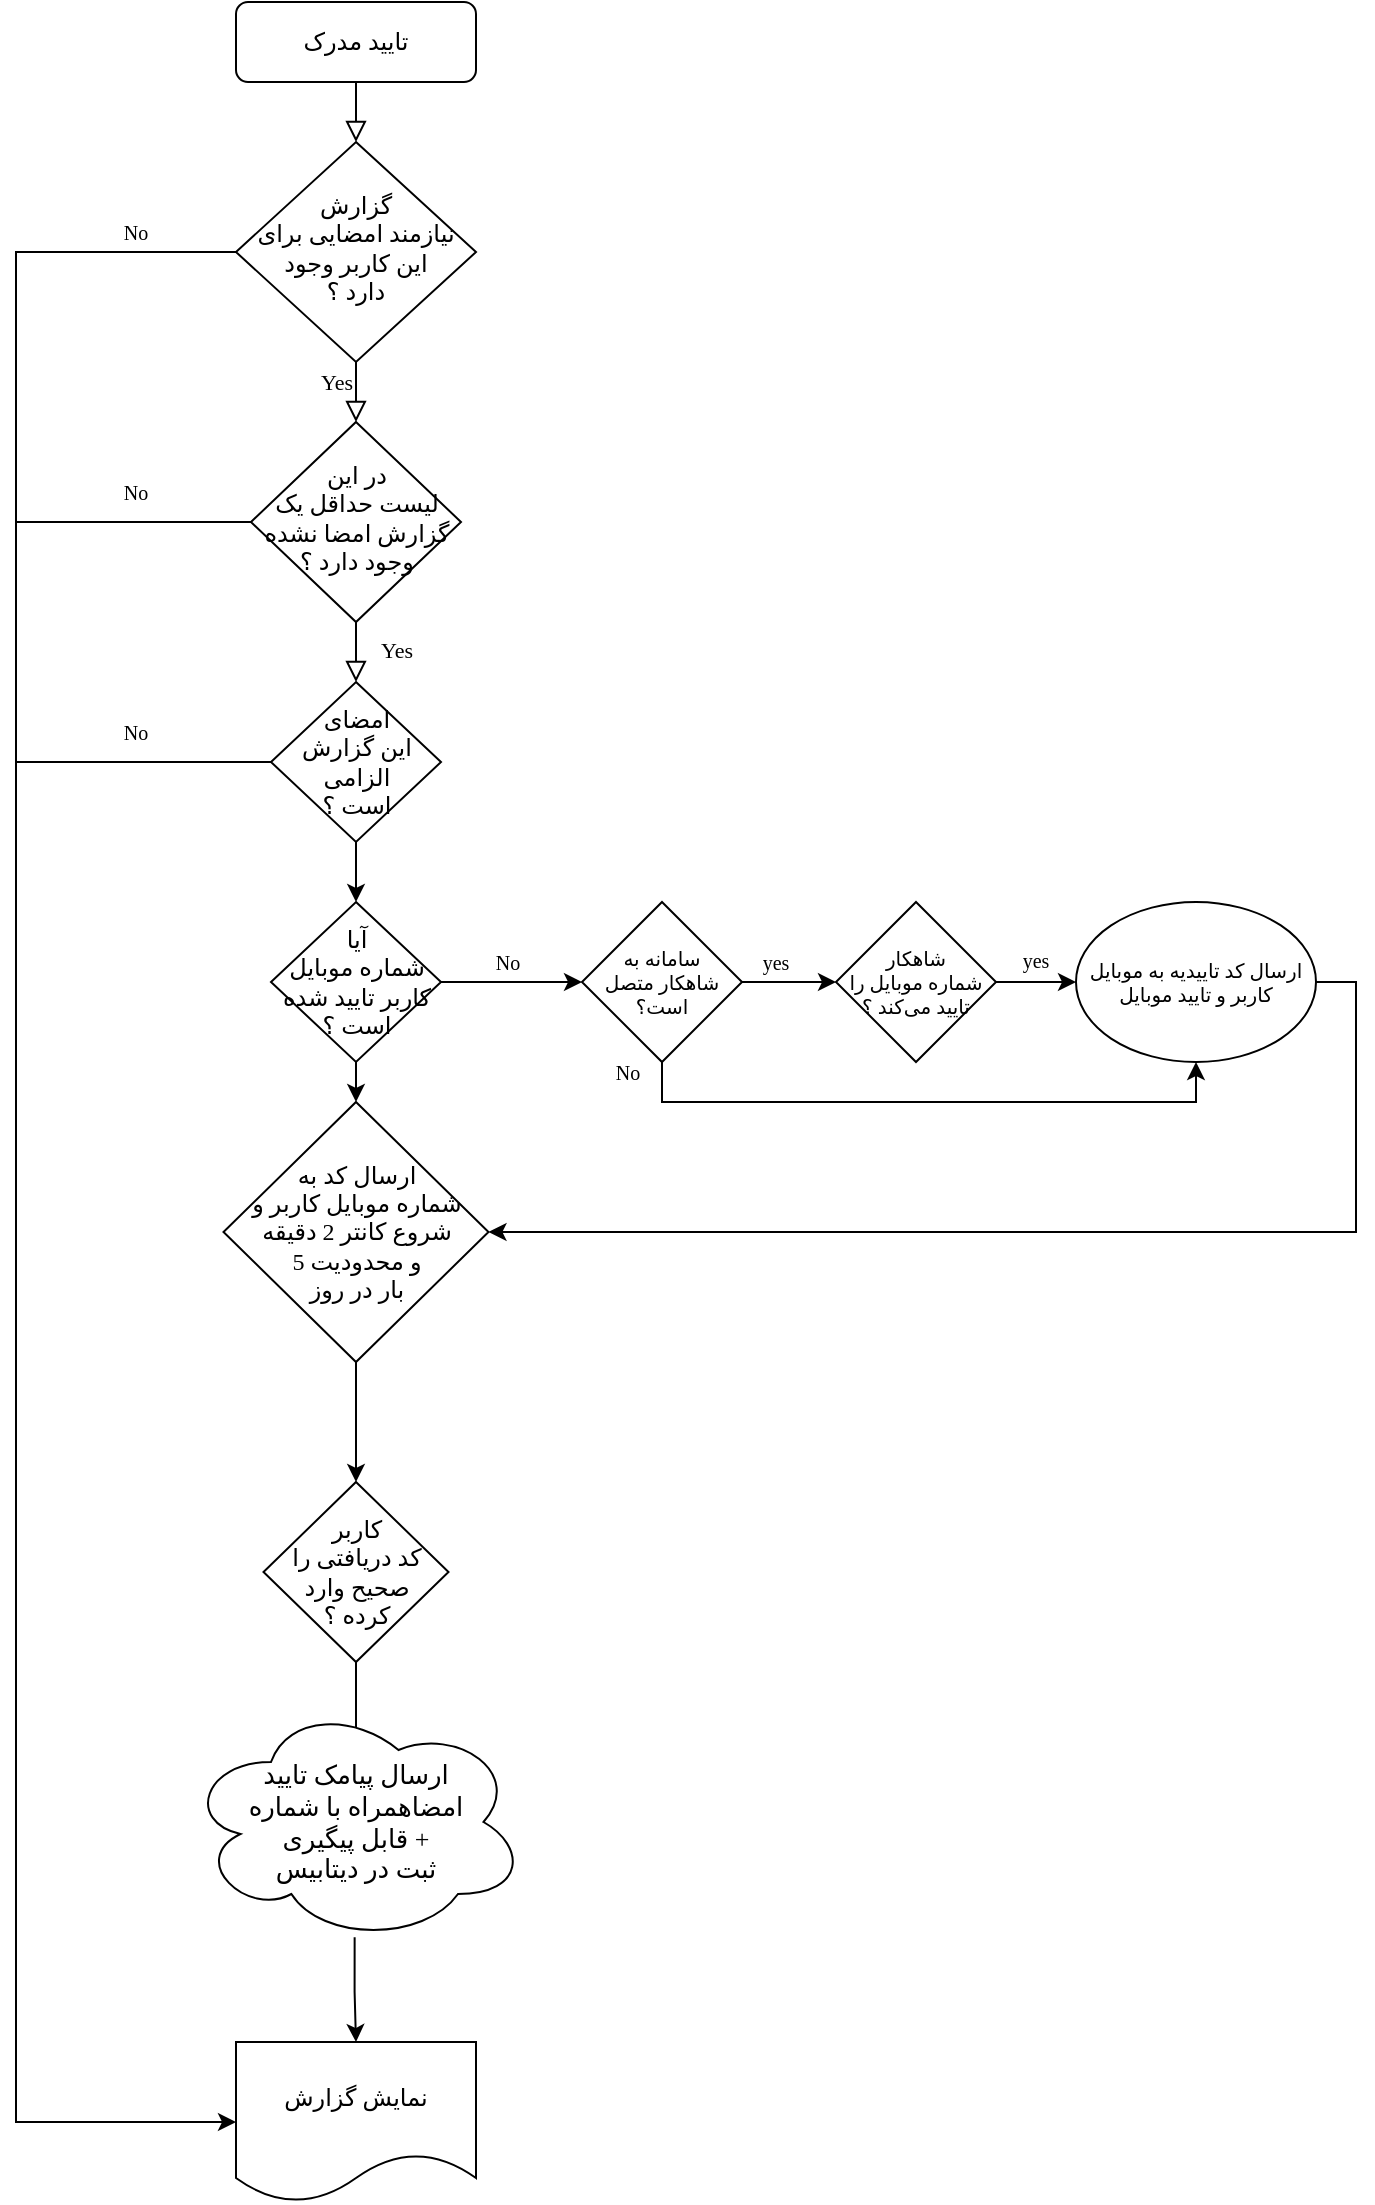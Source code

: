 <mxfile version="20.0.1" type="github">
  <diagram id="C5RBs43oDa-KdzZeNtuy" name="Page-1">
    <mxGraphModel dx="1354" dy="735" grid="1" gridSize="10" guides="1" tooltips="1" connect="1" arrows="1" fold="1" page="1" pageScale="1" pageWidth="827" pageHeight="1169" math="0" shadow="0">
      <root>
        <mxCell id="WIyWlLk6GJQsqaUBKTNV-0" />
        <mxCell id="WIyWlLk6GJQsqaUBKTNV-1" parent="WIyWlLk6GJQsqaUBKTNV-0" />
        <mxCell id="WIyWlLk6GJQsqaUBKTNV-2" value="" style="rounded=0;html=1;jettySize=auto;orthogonalLoop=1;fontSize=11;endArrow=block;endFill=0;endSize=8;strokeWidth=1;shadow=0;labelBackgroundColor=none;edgeStyle=orthogonalEdgeStyle;fontFamily=Vazir;" parent="WIyWlLk6GJQsqaUBKTNV-1" source="WIyWlLk6GJQsqaUBKTNV-3" target="WIyWlLk6GJQsqaUBKTNV-6" edge="1">
          <mxGeometry relative="1" as="geometry" />
        </mxCell>
        <mxCell id="WIyWlLk6GJQsqaUBKTNV-3" value="&lt;div&gt;تایید مدرک&lt;/div&gt;" style="rounded=1;whiteSpace=wrap;html=1;fontSize=12;glass=0;strokeWidth=1;shadow=0;fontFamily=Vazir;" parent="WIyWlLk6GJQsqaUBKTNV-1" vertex="1">
          <mxGeometry x="340" y="90" width="120" height="40" as="geometry" />
        </mxCell>
        <mxCell id="WIyWlLk6GJQsqaUBKTNV-4" value="Yes" style="rounded=0;html=1;jettySize=auto;orthogonalLoop=1;fontSize=11;endArrow=block;endFill=0;endSize=8;strokeWidth=1;shadow=0;labelBackgroundColor=none;edgeStyle=orthogonalEdgeStyle;fontFamily=Vazir;" parent="WIyWlLk6GJQsqaUBKTNV-1" source="WIyWlLk6GJQsqaUBKTNV-6" target="WIyWlLk6GJQsqaUBKTNV-10" edge="1">
          <mxGeometry x="0.2" y="-10" relative="1" as="geometry">
            <mxPoint as="offset" />
          </mxGeometry>
        </mxCell>
        <mxCell id="ez5hYUiVbYZEbRt67O4f-16" style="edgeStyle=orthogonalEdgeStyle;rounded=0;orthogonalLoop=1;jettySize=auto;html=1;exitX=0;exitY=0.5;exitDx=0;exitDy=0;entryX=0;entryY=0.5;entryDx=0;entryDy=0;fontFamily=Vazir;fontSize=10;" edge="1" parent="WIyWlLk6GJQsqaUBKTNV-1" source="WIyWlLk6GJQsqaUBKTNV-6" target="ez5hYUiVbYZEbRt67O4f-13">
          <mxGeometry relative="1" as="geometry">
            <Array as="points">
              <mxPoint x="230" y="215" />
              <mxPoint x="230" y="1150" />
            </Array>
          </mxGeometry>
        </mxCell>
        <mxCell id="WIyWlLk6GJQsqaUBKTNV-6" value="&lt;div style=&quot;font-size: 12px;&quot;&gt;گزارش&lt;br&gt;نیازمند امضایی برای&lt;br&gt; این کاربر وجود &lt;br style=&quot;font-size: 12px;&quot;&gt;&lt;/div&gt;&lt;div style=&quot;font-size: 12px;&quot;&gt;دارد ؟&lt;br style=&quot;font-size: 12px;&quot;&gt;&lt;/div&gt;" style="rhombus;whiteSpace=wrap;html=1;shadow=0;fontFamily=Vazir;fontSize=12;align=center;strokeWidth=1;spacing=6;spacingTop=-4;verticalAlign=middle;" parent="WIyWlLk6GJQsqaUBKTNV-1" vertex="1">
          <mxGeometry x="340" y="160" width="120" height="110" as="geometry" />
        </mxCell>
        <mxCell id="WIyWlLk6GJQsqaUBKTNV-8" value="Yes" style="rounded=0;html=1;jettySize=auto;orthogonalLoop=1;fontSize=11;endArrow=block;endFill=0;endSize=8;strokeWidth=1;shadow=0;labelBackgroundColor=none;edgeStyle=orthogonalEdgeStyle;fontFamily=Vazir;entryX=0.5;entryY=0;entryDx=0;entryDy=0;" parent="WIyWlLk6GJQsqaUBKTNV-1" source="WIyWlLk6GJQsqaUBKTNV-10" target="ez5hYUiVbYZEbRt67O4f-0" edge="1">
          <mxGeometry x="0.333" y="20" relative="1" as="geometry">
            <mxPoint as="offset" />
            <mxPoint x="400" y="490.0" as="targetPoint" />
          </mxGeometry>
        </mxCell>
        <mxCell id="WIyWlLk6GJQsqaUBKTNV-10" value="در این &lt;br&gt;لیست حداقل یک گزارش امضا نشده وجود دارد ؟" style="rhombus;whiteSpace=wrap;html=1;shadow=0;fontFamily=Vazir;fontSize=12;align=center;strokeWidth=1;spacing=6;spacingTop=-4;" parent="WIyWlLk6GJQsqaUBKTNV-1" vertex="1">
          <mxGeometry x="347.5" y="300" width="105" height="100" as="geometry" />
        </mxCell>
        <mxCell id="ez5hYUiVbYZEbRt67O4f-3" style="edgeStyle=orthogonalEdgeStyle;rounded=0;orthogonalLoop=1;jettySize=auto;html=1;exitX=0.5;exitY=1;exitDx=0;exitDy=0;entryX=0.5;entryY=0;entryDx=0;entryDy=0;fontFamily=Vazir;fontSize=12;" edge="1" parent="WIyWlLk6GJQsqaUBKTNV-1" source="ez5hYUiVbYZEbRt67O4f-0" target="ez5hYUiVbYZEbRt67O4f-2">
          <mxGeometry relative="1" as="geometry" />
        </mxCell>
        <mxCell id="ez5hYUiVbYZEbRt67O4f-0" value="امضای&lt;br&gt; این گزارش&lt;br&gt; الزامی&lt;br&gt; است ؟" style="rhombus;whiteSpace=wrap;html=1;fontSize=12;fontFamily=Vazir;" vertex="1" parent="WIyWlLk6GJQsqaUBKTNV-1">
          <mxGeometry x="357.5" y="430" width="85" height="80" as="geometry" />
        </mxCell>
        <mxCell id="ez5hYUiVbYZEbRt67O4f-5" style="edgeStyle=orthogonalEdgeStyle;rounded=0;orthogonalLoop=1;jettySize=auto;html=1;exitX=0.5;exitY=1;exitDx=0;exitDy=0;entryX=0.5;entryY=0;entryDx=0;entryDy=0;fontFamily=Vazir;fontSize=12;" edge="1" parent="WIyWlLk6GJQsqaUBKTNV-1" source="ez5hYUiVbYZEbRt67O4f-2" target="ez5hYUiVbYZEbRt67O4f-4">
          <mxGeometry relative="1" as="geometry" />
        </mxCell>
        <mxCell id="ez5hYUiVbYZEbRt67O4f-27" style="edgeStyle=orthogonalEdgeStyle;rounded=0;orthogonalLoop=1;jettySize=auto;html=1;exitX=1;exitY=0.5;exitDx=0;exitDy=0;entryX=0;entryY=0.5;entryDx=0;entryDy=0;fontFamily=Vazir;fontSize=10;" edge="1" parent="WIyWlLk6GJQsqaUBKTNV-1" source="ez5hYUiVbYZEbRt67O4f-2" target="ez5hYUiVbYZEbRt67O4f-26">
          <mxGeometry relative="1" as="geometry" />
        </mxCell>
        <mxCell id="ez5hYUiVbYZEbRt67O4f-2" value="آیا &lt;br&gt;شماره موبایل &lt;br&gt;کاربر تایید شده &lt;br&gt;است ؟" style="rhombus;whiteSpace=wrap;html=1;fontSize=12;fontFamily=Vazir;labelBorderColor=none;" vertex="1" parent="WIyWlLk6GJQsqaUBKTNV-1">
          <mxGeometry x="357.5" y="540" width="85" height="80" as="geometry" />
        </mxCell>
        <mxCell id="ez5hYUiVbYZEbRt67O4f-10" style="edgeStyle=orthogonalEdgeStyle;rounded=0;orthogonalLoop=1;jettySize=auto;html=1;exitX=0.5;exitY=1;exitDx=0;exitDy=0;entryX=0.5;entryY=0;entryDx=0;entryDy=0;fontFamily=Vazir;fontSize=12;" edge="1" parent="WIyWlLk6GJQsqaUBKTNV-1" source="ez5hYUiVbYZEbRt67O4f-4" target="ez5hYUiVbYZEbRt67O4f-8">
          <mxGeometry relative="1" as="geometry">
            <mxPoint x="400" y="790" as="targetPoint" />
          </mxGeometry>
        </mxCell>
        <mxCell id="ez5hYUiVbYZEbRt67O4f-4" value="ارسال کد به &lt;br&gt;شماره موبایل کاربر و &lt;br&gt;شروع کانتر 2 دقیقه&lt;br&gt;و محدودیت 5 &lt;br&gt;بار در روز" style="rhombus;whiteSpace=wrap;html=1;fontSize=12;fontFamily=Vazir;" vertex="1" parent="WIyWlLk6GJQsqaUBKTNV-1">
          <mxGeometry x="333.75" y="640" width="132.5" height="130" as="geometry" />
        </mxCell>
        <mxCell id="ez5hYUiVbYZEbRt67O4f-12" style="edgeStyle=orthogonalEdgeStyle;rounded=0;orthogonalLoop=1;jettySize=auto;html=1;exitX=0.5;exitY=1;exitDx=0;exitDy=0;fontFamily=Vazir;fontSize=12;entryX=0.5;entryY=0.25;entryDx=0;entryDy=0;entryPerimeter=0;" edge="1" parent="WIyWlLk6GJQsqaUBKTNV-1" source="ez5hYUiVbYZEbRt67O4f-8" target="ez5hYUiVbYZEbRt67O4f-14">
          <mxGeometry relative="1" as="geometry">
            <mxPoint x="510" y="990" as="targetPoint" />
          </mxGeometry>
        </mxCell>
        <mxCell id="ez5hYUiVbYZEbRt67O4f-8" value="کاربر &lt;br&gt;کد دریافتی را صحیح وارد&lt;br&gt; کرده ؟" style="rhombus;whiteSpace=wrap;html=1;fontSize=12;fontFamily=Vazir;" vertex="1" parent="WIyWlLk6GJQsqaUBKTNV-1">
          <mxGeometry x="353.75" y="830" width="92.5" height="90" as="geometry" />
        </mxCell>
        <mxCell id="ez5hYUiVbYZEbRt67O4f-13" value="نمایش گزارش" style="shape=document;whiteSpace=wrap;html=1;boundedLbl=1;labelBorderColor=none;fontFamily=Vazir;fontSize=12;" vertex="1" parent="WIyWlLk6GJQsqaUBKTNV-1">
          <mxGeometry x="340" y="1110" width="120" height="80" as="geometry" />
        </mxCell>
        <mxCell id="ez5hYUiVbYZEbRt67O4f-15" style="edgeStyle=orthogonalEdgeStyle;rounded=0;orthogonalLoop=1;jettySize=auto;html=1;exitX=0.496;exitY=0.98;exitDx=0;exitDy=0;exitPerimeter=0;entryX=0.5;entryY=0;entryDx=0;entryDy=0;fontFamily=Vazir;fontSize=10;" edge="1" parent="WIyWlLk6GJQsqaUBKTNV-1" source="ez5hYUiVbYZEbRt67O4f-14" target="ez5hYUiVbYZEbRt67O4f-13">
          <mxGeometry relative="1" as="geometry" />
        </mxCell>
        <mxCell id="ez5hYUiVbYZEbRt67O4f-14" value="&lt;font style=&quot;font-size: 13px;&quot;&gt;ارسال پیامک تایید &lt;br style=&quot;font-size: 13px;&quot;&gt;امضاهمراه با شماره &lt;br style=&quot;font-size: 13px;&quot;&gt;قابل پیگیری +&lt;br&gt; ثبت در دیتابیس&lt;br style=&quot;font-size: 13px;&quot;&gt;&lt;/font&gt;" style="ellipse;shape=cloud;whiteSpace=wrap;html=1;labelBorderColor=none;fontFamily=Vazir;fontSize=13;" vertex="1" parent="WIyWlLk6GJQsqaUBKTNV-1">
          <mxGeometry x="315" y="940" width="170" height="120" as="geometry" />
        </mxCell>
        <mxCell id="ez5hYUiVbYZEbRt67O4f-18" value="No" style="text;html=1;strokeColor=none;fillColor=none;align=center;verticalAlign=middle;whiteSpace=wrap;rounded=0;labelBorderColor=none;fontFamily=Vazir;fontSize=10;" vertex="1" parent="WIyWlLk6GJQsqaUBKTNV-1">
          <mxGeometry x="260" y="190" width="60" height="30" as="geometry" />
        </mxCell>
        <mxCell id="ez5hYUiVbYZEbRt67O4f-19" value="No" style="text;html=1;strokeColor=none;fillColor=none;align=center;verticalAlign=middle;whiteSpace=wrap;rounded=0;labelBorderColor=none;fontFamily=Vazir;fontSize=10;" vertex="1" parent="WIyWlLk6GJQsqaUBKTNV-1">
          <mxGeometry x="260" y="320" width="60" height="30" as="geometry" />
        </mxCell>
        <mxCell id="ez5hYUiVbYZEbRt67O4f-20" value="" style="endArrow=none;html=1;rounded=0;fontFamily=Vazir;fontSize=10;entryX=0;entryY=0.5;entryDx=0;entryDy=0;" edge="1" parent="WIyWlLk6GJQsqaUBKTNV-1" target="WIyWlLk6GJQsqaUBKTNV-10">
          <mxGeometry width="50" height="50" relative="1" as="geometry">
            <mxPoint x="230" y="350" as="sourcePoint" />
            <mxPoint x="310" y="310" as="targetPoint" />
          </mxGeometry>
        </mxCell>
        <mxCell id="ez5hYUiVbYZEbRt67O4f-21" value="" style="endArrow=none;html=1;rounded=0;fontFamily=Vazir;fontSize=10;entryX=0;entryY=0.5;entryDx=0;entryDy=0;" edge="1" parent="WIyWlLk6GJQsqaUBKTNV-1" target="ez5hYUiVbYZEbRt67O4f-0">
          <mxGeometry width="50" height="50" relative="1" as="geometry">
            <mxPoint x="230" y="470" as="sourcePoint" />
            <mxPoint x="320" y="440" as="targetPoint" />
          </mxGeometry>
        </mxCell>
        <mxCell id="ez5hYUiVbYZEbRt67O4f-22" value="No" style="text;html=1;strokeColor=none;fillColor=none;align=center;verticalAlign=middle;whiteSpace=wrap;rounded=0;labelBorderColor=none;fontFamily=Vazir;fontSize=10;" vertex="1" parent="WIyWlLk6GJQsqaUBKTNV-1">
          <mxGeometry x="260" y="440" width="60" height="30" as="geometry" />
        </mxCell>
        <mxCell id="ez5hYUiVbYZEbRt67O4f-24" value="No" style="text;html=1;strokeColor=none;fillColor=none;align=center;verticalAlign=middle;whiteSpace=wrap;rounded=0;labelBorderColor=none;fontFamily=Vazir;fontSize=10;" vertex="1" parent="WIyWlLk6GJQsqaUBKTNV-1">
          <mxGeometry x="446.25" y="555" width="60" height="30" as="geometry" />
        </mxCell>
        <mxCell id="ez5hYUiVbYZEbRt67O4f-29" style="edgeStyle=orthogonalEdgeStyle;rounded=0;orthogonalLoop=1;jettySize=auto;html=1;exitX=1;exitY=0.5;exitDx=0;exitDy=0;entryX=0;entryY=0.5;entryDx=0;entryDy=0;fontFamily=Vazir;fontSize=10;" edge="1" parent="WIyWlLk6GJQsqaUBKTNV-1" source="ez5hYUiVbYZEbRt67O4f-26" target="ez5hYUiVbYZEbRt67O4f-28">
          <mxGeometry relative="1" as="geometry" />
        </mxCell>
        <mxCell id="ez5hYUiVbYZEbRt67O4f-36" style="edgeStyle=orthogonalEdgeStyle;rounded=0;orthogonalLoop=1;jettySize=auto;html=1;exitX=0.5;exitY=1;exitDx=0;exitDy=0;entryX=0.5;entryY=1;entryDx=0;entryDy=0;fontFamily=Vazir;fontSize=10;" edge="1" parent="WIyWlLk6GJQsqaUBKTNV-1" source="ez5hYUiVbYZEbRt67O4f-26" target="ez5hYUiVbYZEbRt67O4f-33">
          <mxGeometry relative="1" as="geometry" />
        </mxCell>
        <mxCell id="ez5hYUiVbYZEbRt67O4f-26" value="سامانه به&lt;br&gt;شاهکار متصل است؟" style="rhombus;whiteSpace=wrap;html=1;labelBorderColor=none;fontFamily=Vazir;fontSize=10;" vertex="1" parent="WIyWlLk6GJQsqaUBKTNV-1">
          <mxGeometry x="513" y="540" width="80" height="80" as="geometry" />
        </mxCell>
        <mxCell id="ez5hYUiVbYZEbRt67O4f-34" style="edgeStyle=orthogonalEdgeStyle;rounded=0;orthogonalLoop=1;jettySize=auto;html=1;exitX=1;exitY=0.5;exitDx=0;exitDy=0;entryX=0;entryY=0.5;entryDx=0;entryDy=0;fontFamily=Vazir;fontSize=10;" edge="1" parent="WIyWlLk6GJQsqaUBKTNV-1" source="ez5hYUiVbYZEbRt67O4f-28" target="ez5hYUiVbYZEbRt67O4f-33">
          <mxGeometry relative="1" as="geometry" />
        </mxCell>
        <mxCell id="ez5hYUiVbYZEbRt67O4f-28" value="شاهکار &lt;br&gt;شماره موبایل را تایید می‌کند ؟" style="rhombus;whiteSpace=wrap;html=1;labelBorderColor=none;fontFamily=Vazir;fontSize=10;" vertex="1" parent="WIyWlLk6GJQsqaUBKTNV-1">
          <mxGeometry x="640" y="540" width="80" height="80" as="geometry" />
        </mxCell>
        <mxCell id="ez5hYUiVbYZEbRt67O4f-30" value="yes" style="text;html=1;strokeColor=none;fillColor=none;align=center;verticalAlign=middle;whiteSpace=wrap;rounded=0;labelBorderColor=none;fontFamily=Vazir;fontSize=10;" vertex="1" parent="WIyWlLk6GJQsqaUBKTNV-1">
          <mxGeometry x="580" y="555" width="60" height="30" as="geometry" />
        </mxCell>
        <mxCell id="ez5hYUiVbYZEbRt67O4f-38" style="edgeStyle=orthogonalEdgeStyle;rounded=0;orthogonalLoop=1;jettySize=auto;html=1;exitX=1;exitY=0.5;exitDx=0;exitDy=0;entryX=1;entryY=0.5;entryDx=0;entryDy=0;fontFamily=Vazir;fontSize=10;" edge="1" parent="WIyWlLk6GJQsqaUBKTNV-1" source="ez5hYUiVbYZEbRt67O4f-33" target="ez5hYUiVbYZEbRt67O4f-4">
          <mxGeometry relative="1" as="geometry" />
        </mxCell>
        <mxCell id="ez5hYUiVbYZEbRt67O4f-33" value="ارسال کد تاییدیه به موبایل کاربر و تایید موبایل" style="ellipse;whiteSpace=wrap;html=1;labelBorderColor=none;fontFamily=Vazir;fontSize=10;" vertex="1" parent="WIyWlLk6GJQsqaUBKTNV-1">
          <mxGeometry x="760" y="540" width="120" height="80" as="geometry" />
        </mxCell>
        <mxCell id="ez5hYUiVbYZEbRt67O4f-35" value="yes" style="text;html=1;strokeColor=none;fillColor=none;align=center;verticalAlign=middle;whiteSpace=wrap;rounded=0;labelBorderColor=none;fontFamily=Vazir;fontSize=10;" vertex="1" parent="WIyWlLk6GJQsqaUBKTNV-1">
          <mxGeometry x="710" y="553" width="60" height="31" as="geometry" />
        </mxCell>
        <mxCell id="ez5hYUiVbYZEbRt67O4f-37" value="No" style="text;html=1;strokeColor=none;fillColor=none;align=center;verticalAlign=middle;whiteSpace=wrap;rounded=0;labelBorderColor=none;fontFamily=Vazir;fontSize=10;" vertex="1" parent="WIyWlLk6GJQsqaUBKTNV-1">
          <mxGeometry x="506.25" y="610" width="60" height="30" as="geometry" />
        </mxCell>
      </root>
    </mxGraphModel>
  </diagram>
</mxfile>
